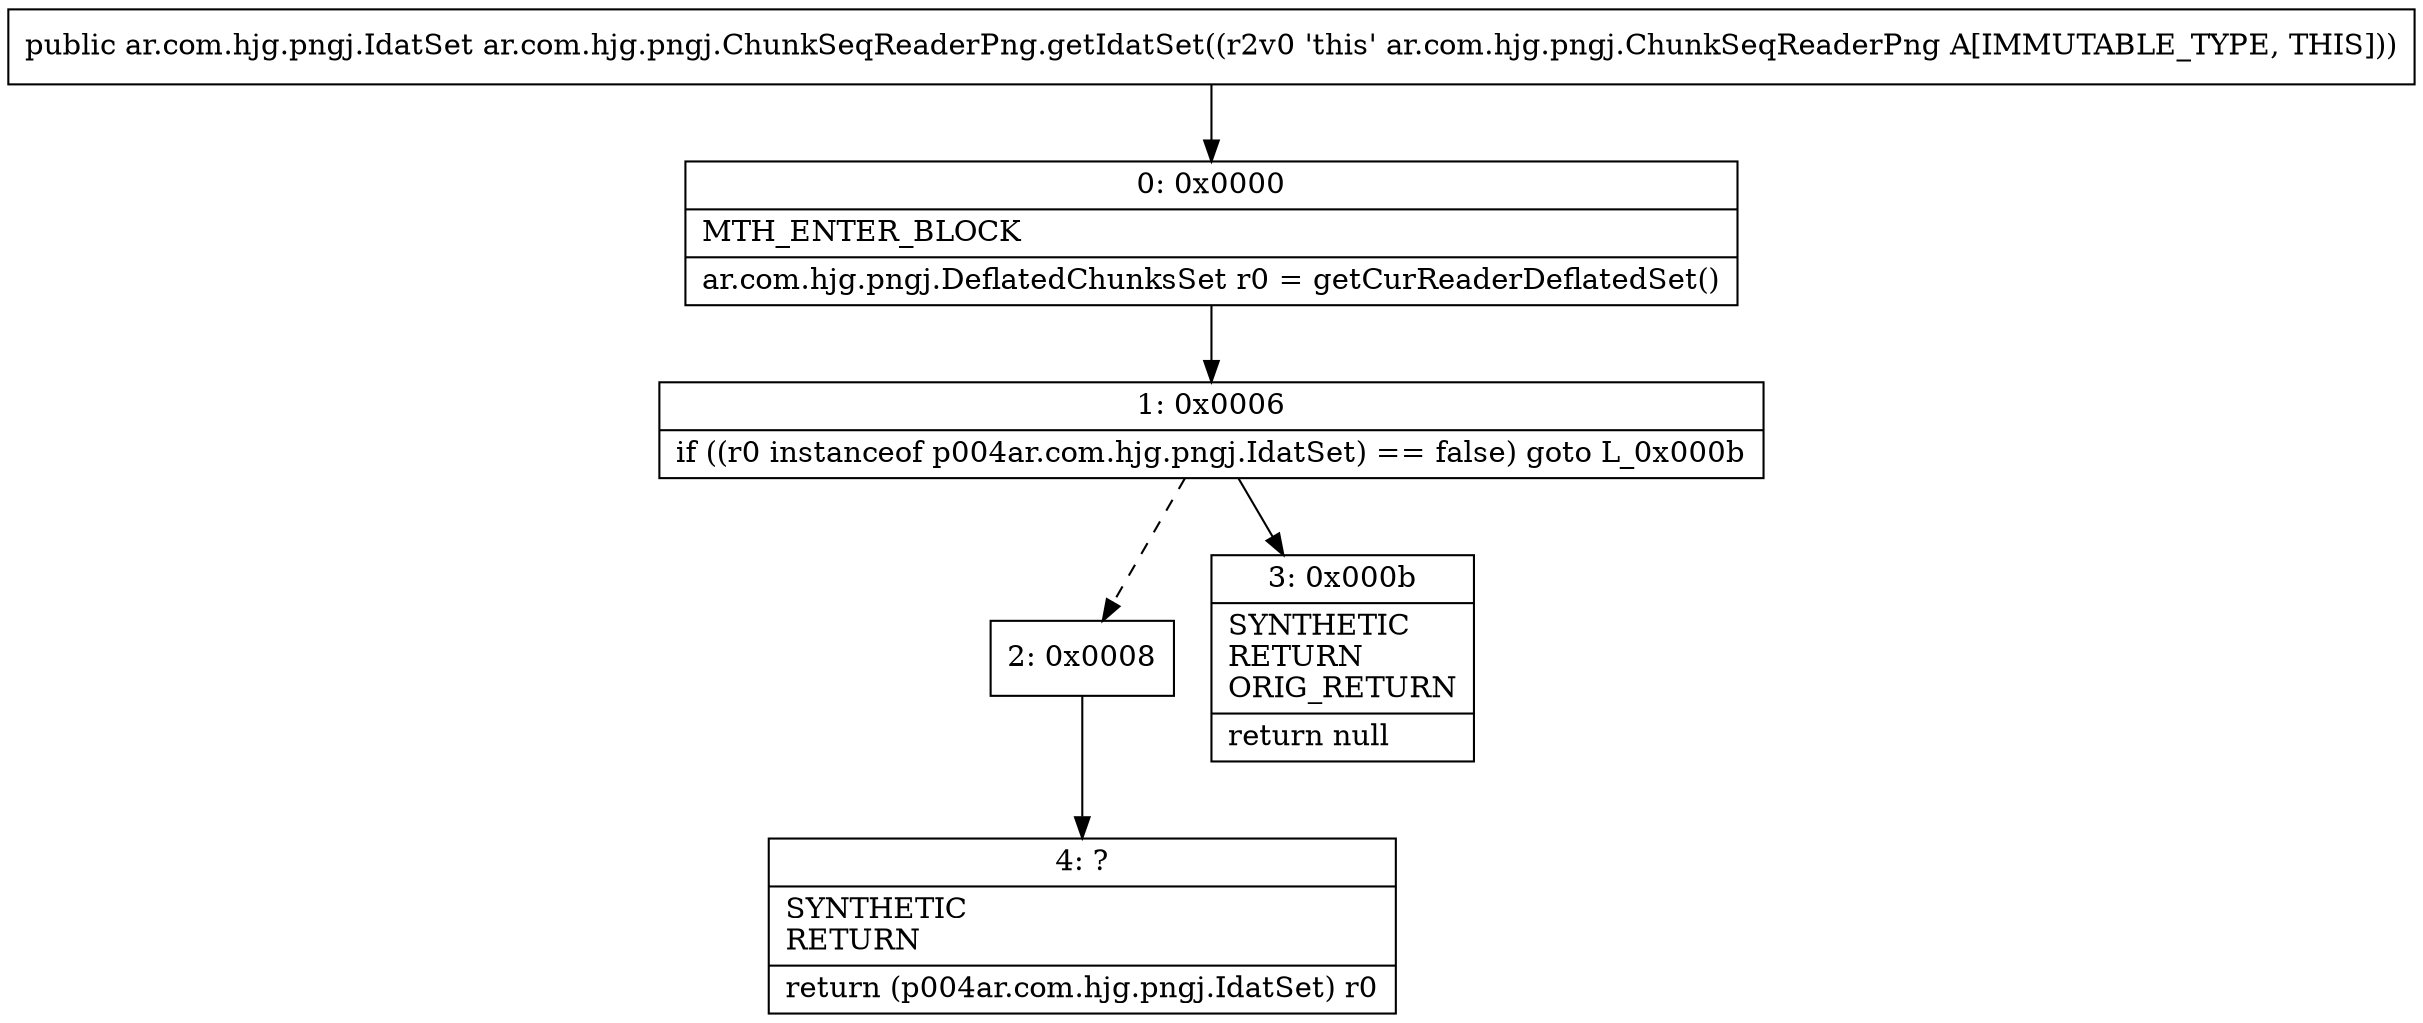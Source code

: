 digraph "CFG forar.com.hjg.pngj.ChunkSeqReaderPng.getIdatSet()Lar\/com\/hjg\/pngj\/IdatSet;" {
Node_0 [shape=record,label="{0\:\ 0x0000|MTH_ENTER_BLOCK\l|ar.com.hjg.pngj.DeflatedChunksSet r0 = getCurReaderDeflatedSet()\l}"];
Node_1 [shape=record,label="{1\:\ 0x0006|if ((r0 instanceof p004ar.com.hjg.pngj.IdatSet) == false) goto L_0x000b\l}"];
Node_2 [shape=record,label="{2\:\ 0x0008}"];
Node_3 [shape=record,label="{3\:\ 0x000b|SYNTHETIC\lRETURN\lORIG_RETURN\l|return null\l}"];
Node_4 [shape=record,label="{4\:\ ?|SYNTHETIC\lRETURN\l|return (p004ar.com.hjg.pngj.IdatSet) r0\l}"];
MethodNode[shape=record,label="{public ar.com.hjg.pngj.IdatSet ar.com.hjg.pngj.ChunkSeqReaderPng.getIdatSet((r2v0 'this' ar.com.hjg.pngj.ChunkSeqReaderPng A[IMMUTABLE_TYPE, THIS])) }"];
MethodNode -> Node_0;
Node_0 -> Node_1;
Node_1 -> Node_2[style=dashed];
Node_1 -> Node_3;
Node_2 -> Node_4;
}

